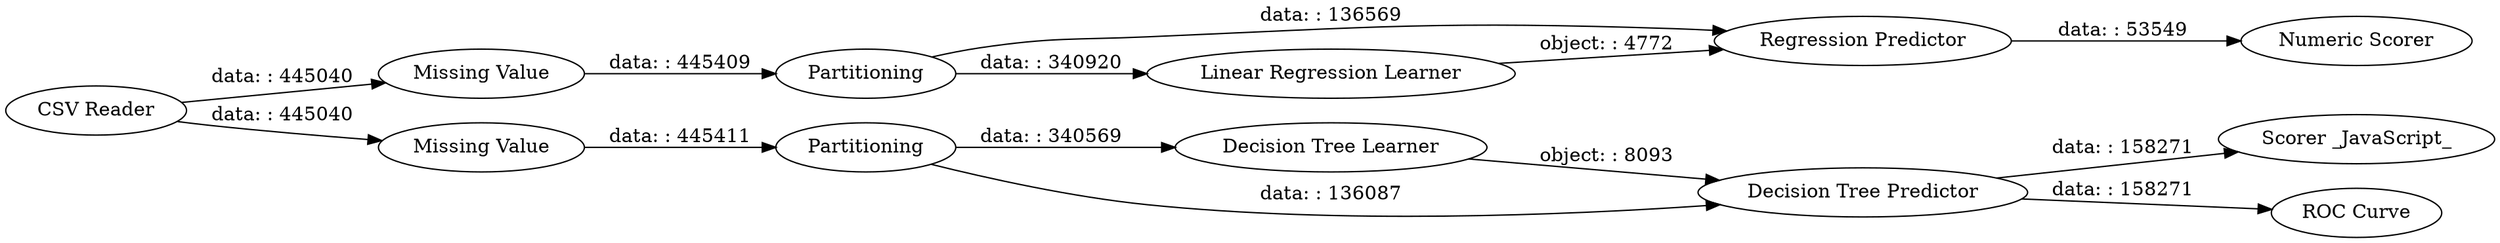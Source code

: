 digraph {
	"8382736861341945388_23" [label="Scorer _JavaScript_"]
	"8382736861341945388_24" [label="ROC Curve"]
	"8382736861341945388_39" [label="CSV Reader"]
	"8382736861341945388_13" [label=Partitioning]
	"8382736861341945388_11" [label="Missing Value"]
	"8382736861341945388_40" [label="Missing Value"]
	"8382736861341945388_15" [label="Regression Predictor"]
	"8382736861341945388_20" [label="Decision Tree Learner"]
	"8382736861341945388_16" [label="Numeric Scorer"]
	"8382736861341945388_21" [label="Decision Tree Predictor"]
	"8382736861341945388_14" [label="Linear Regression Learner"]
	"8382736861341945388_41" [label=Partitioning]
	"8382736861341945388_20" -> "8382736861341945388_21" [label="object: : 8093"]
	"8382736861341945388_41" -> "8382736861341945388_20" [label="data: : 340569"]
	"8382736861341945388_41" -> "8382736861341945388_21" [label="data: : 136087"]
	"8382736861341945388_21" -> "8382736861341945388_23" [label="data: : 158271"]
	"8382736861341945388_13" -> "8382736861341945388_15" [label="data: : 136569"]
	"8382736861341945388_14" -> "8382736861341945388_15" [label="object: : 4772"]
	"8382736861341945388_13" -> "8382736861341945388_14" [label="data: : 340920"]
	"8382736861341945388_11" -> "8382736861341945388_13" [label="data: : 445409"]
	"8382736861341945388_21" -> "8382736861341945388_24" [label="data: : 158271"]
	"8382736861341945388_39" -> "8382736861341945388_11" [label="data: : 445040"]
	"8382736861341945388_39" -> "8382736861341945388_40" [label="data: : 445040"]
	"8382736861341945388_40" -> "8382736861341945388_41" [label="data: : 445411"]
	"8382736861341945388_15" -> "8382736861341945388_16" [label="data: : 53549"]
	rankdir=LR
}
